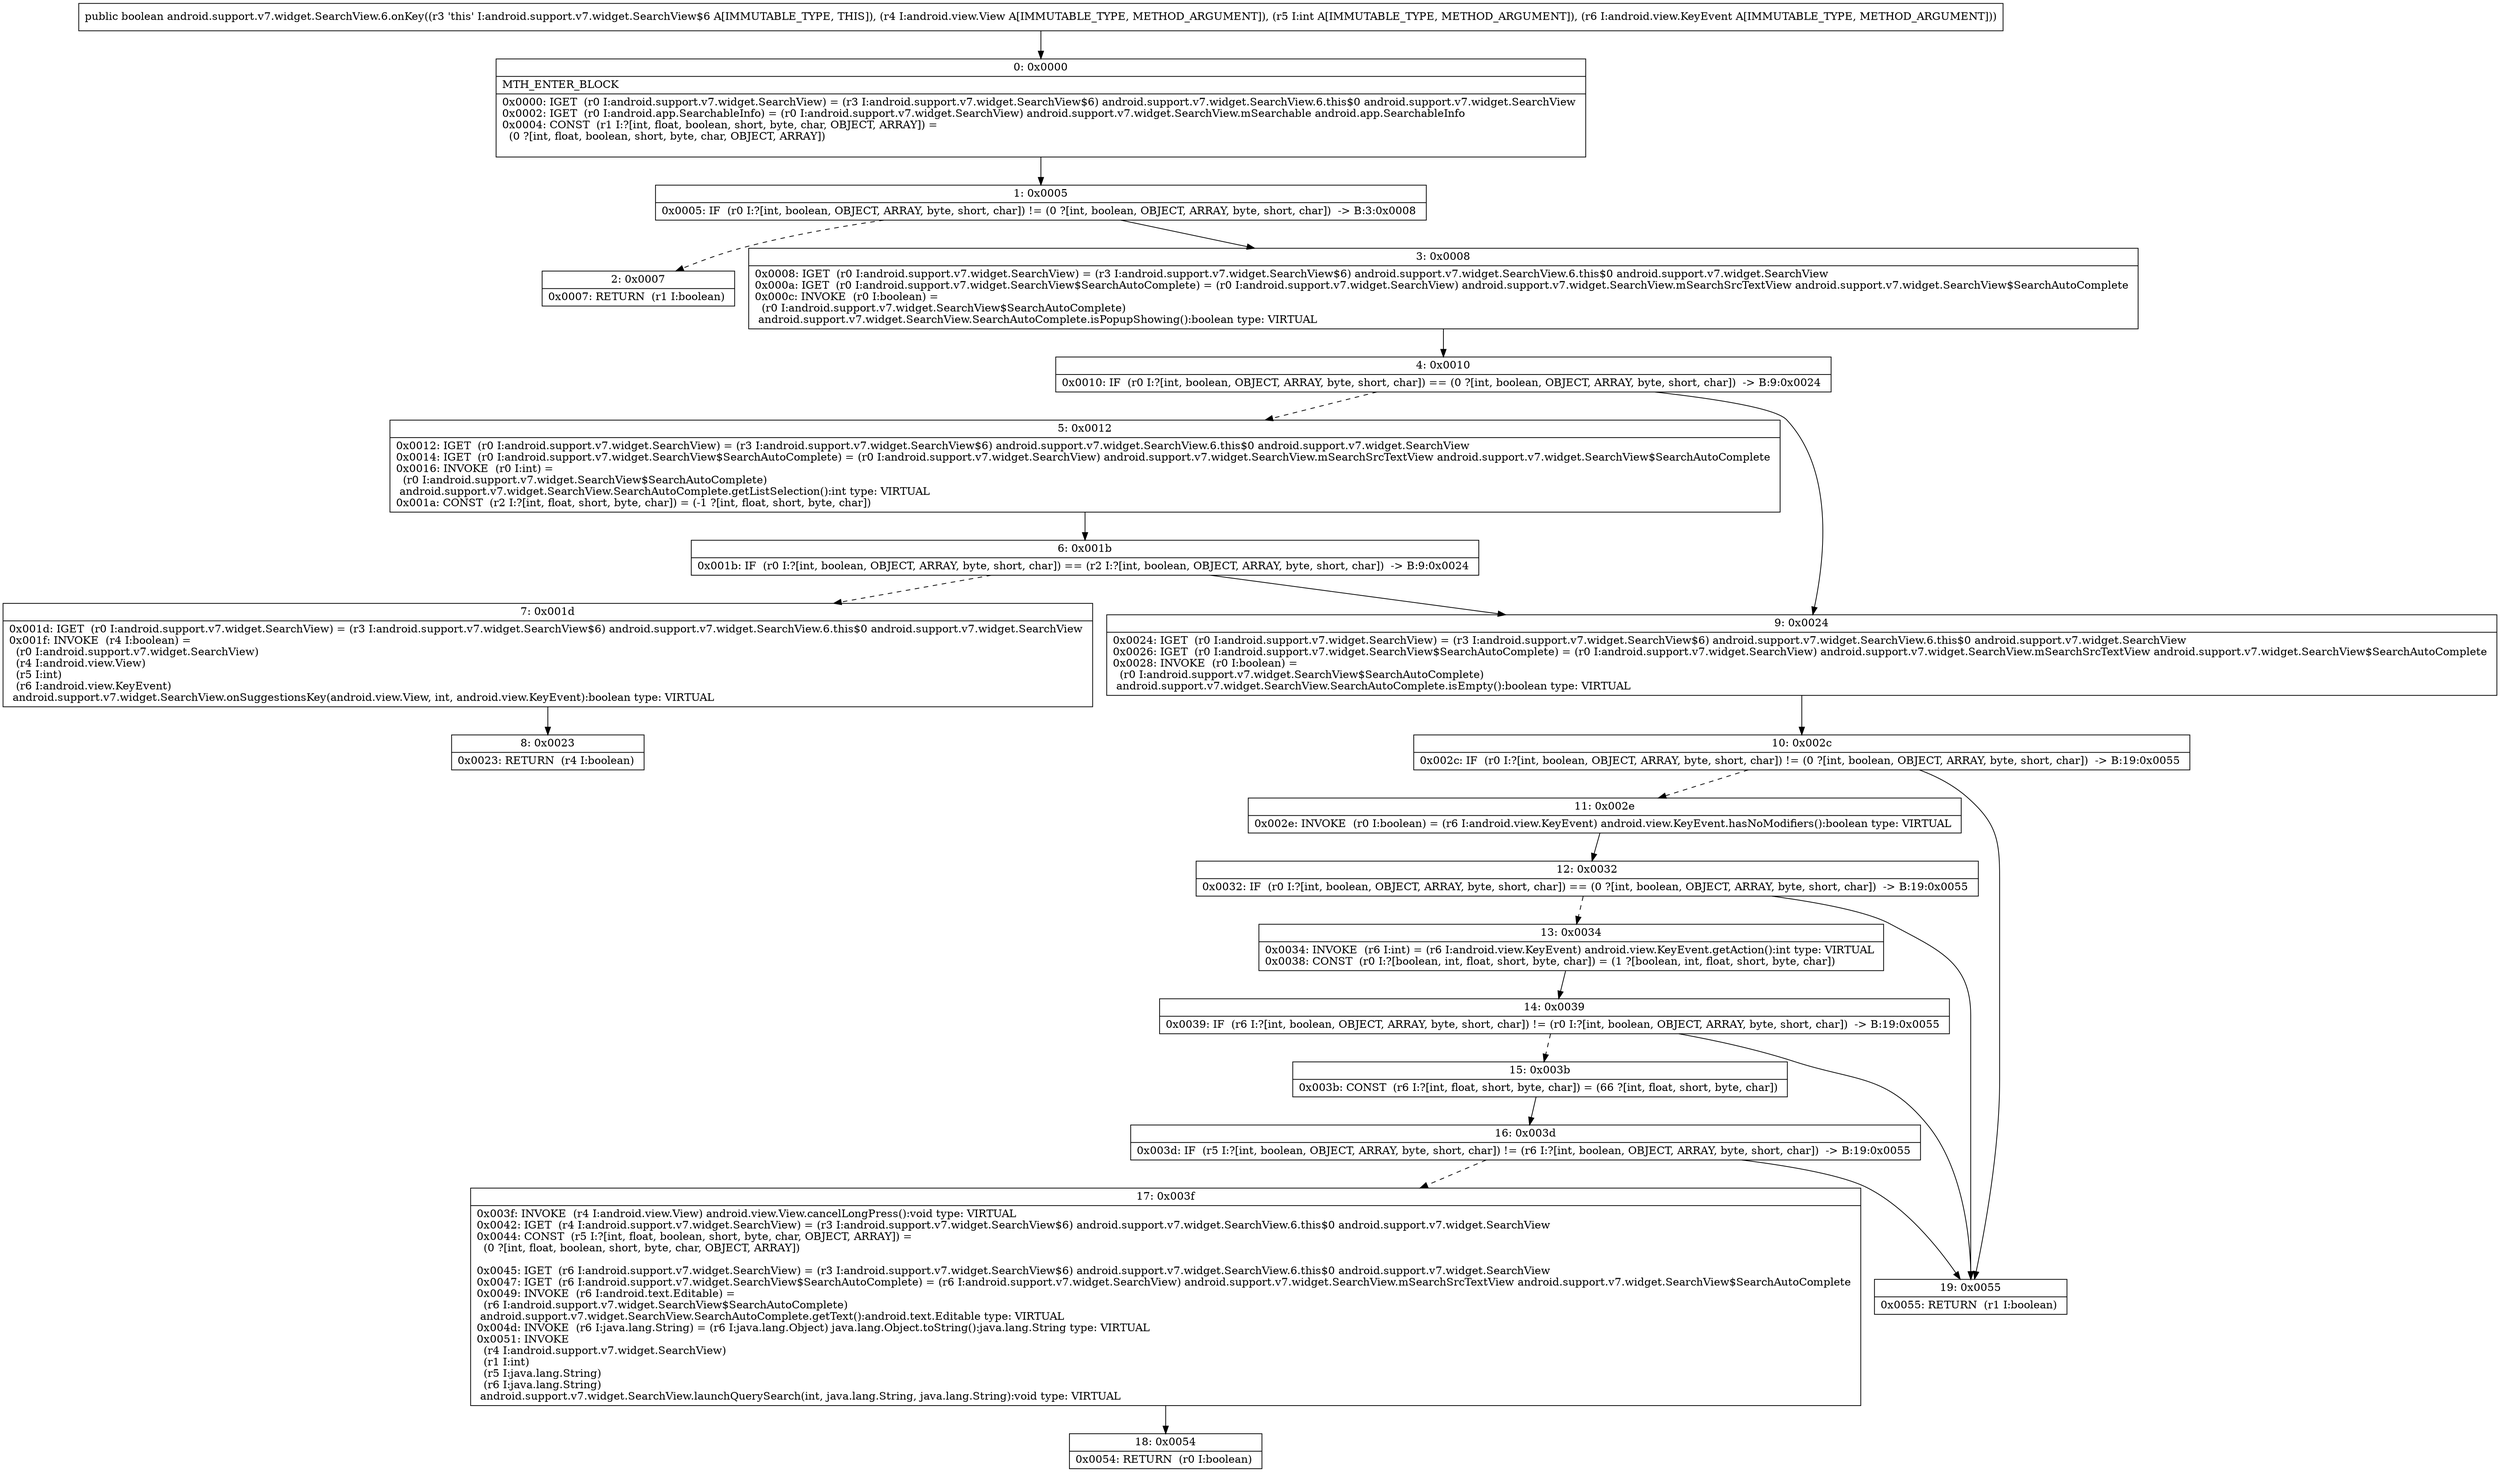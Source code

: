 digraph "CFG forandroid.support.v7.widget.SearchView.6.onKey(Landroid\/view\/View;ILandroid\/view\/KeyEvent;)Z" {
Node_0 [shape=record,label="{0\:\ 0x0000|MTH_ENTER_BLOCK\l|0x0000: IGET  (r0 I:android.support.v7.widget.SearchView) = (r3 I:android.support.v7.widget.SearchView$6) android.support.v7.widget.SearchView.6.this$0 android.support.v7.widget.SearchView \l0x0002: IGET  (r0 I:android.app.SearchableInfo) = (r0 I:android.support.v7.widget.SearchView) android.support.v7.widget.SearchView.mSearchable android.app.SearchableInfo \l0x0004: CONST  (r1 I:?[int, float, boolean, short, byte, char, OBJECT, ARRAY]) = \l  (0 ?[int, float, boolean, short, byte, char, OBJECT, ARRAY])\l \l}"];
Node_1 [shape=record,label="{1\:\ 0x0005|0x0005: IF  (r0 I:?[int, boolean, OBJECT, ARRAY, byte, short, char]) != (0 ?[int, boolean, OBJECT, ARRAY, byte, short, char])  \-\> B:3:0x0008 \l}"];
Node_2 [shape=record,label="{2\:\ 0x0007|0x0007: RETURN  (r1 I:boolean) \l}"];
Node_3 [shape=record,label="{3\:\ 0x0008|0x0008: IGET  (r0 I:android.support.v7.widget.SearchView) = (r3 I:android.support.v7.widget.SearchView$6) android.support.v7.widget.SearchView.6.this$0 android.support.v7.widget.SearchView \l0x000a: IGET  (r0 I:android.support.v7.widget.SearchView$SearchAutoComplete) = (r0 I:android.support.v7.widget.SearchView) android.support.v7.widget.SearchView.mSearchSrcTextView android.support.v7.widget.SearchView$SearchAutoComplete \l0x000c: INVOKE  (r0 I:boolean) = \l  (r0 I:android.support.v7.widget.SearchView$SearchAutoComplete)\l android.support.v7.widget.SearchView.SearchAutoComplete.isPopupShowing():boolean type: VIRTUAL \l}"];
Node_4 [shape=record,label="{4\:\ 0x0010|0x0010: IF  (r0 I:?[int, boolean, OBJECT, ARRAY, byte, short, char]) == (0 ?[int, boolean, OBJECT, ARRAY, byte, short, char])  \-\> B:9:0x0024 \l}"];
Node_5 [shape=record,label="{5\:\ 0x0012|0x0012: IGET  (r0 I:android.support.v7.widget.SearchView) = (r3 I:android.support.v7.widget.SearchView$6) android.support.v7.widget.SearchView.6.this$0 android.support.v7.widget.SearchView \l0x0014: IGET  (r0 I:android.support.v7.widget.SearchView$SearchAutoComplete) = (r0 I:android.support.v7.widget.SearchView) android.support.v7.widget.SearchView.mSearchSrcTextView android.support.v7.widget.SearchView$SearchAutoComplete \l0x0016: INVOKE  (r0 I:int) = \l  (r0 I:android.support.v7.widget.SearchView$SearchAutoComplete)\l android.support.v7.widget.SearchView.SearchAutoComplete.getListSelection():int type: VIRTUAL \l0x001a: CONST  (r2 I:?[int, float, short, byte, char]) = (\-1 ?[int, float, short, byte, char]) \l}"];
Node_6 [shape=record,label="{6\:\ 0x001b|0x001b: IF  (r0 I:?[int, boolean, OBJECT, ARRAY, byte, short, char]) == (r2 I:?[int, boolean, OBJECT, ARRAY, byte, short, char])  \-\> B:9:0x0024 \l}"];
Node_7 [shape=record,label="{7\:\ 0x001d|0x001d: IGET  (r0 I:android.support.v7.widget.SearchView) = (r3 I:android.support.v7.widget.SearchView$6) android.support.v7.widget.SearchView.6.this$0 android.support.v7.widget.SearchView \l0x001f: INVOKE  (r4 I:boolean) = \l  (r0 I:android.support.v7.widget.SearchView)\l  (r4 I:android.view.View)\l  (r5 I:int)\l  (r6 I:android.view.KeyEvent)\l android.support.v7.widget.SearchView.onSuggestionsKey(android.view.View, int, android.view.KeyEvent):boolean type: VIRTUAL \l}"];
Node_8 [shape=record,label="{8\:\ 0x0023|0x0023: RETURN  (r4 I:boolean) \l}"];
Node_9 [shape=record,label="{9\:\ 0x0024|0x0024: IGET  (r0 I:android.support.v7.widget.SearchView) = (r3 I:android.support.v7.widget.SearchView$6) android.support.v7.widget.SearchView.6.this$0 android.support.v7.widget.SearchView \l0x0026: IGET  (r0 I:android.support.v7.widget.SearchView$SearchAutoComplete) = (r0 I:android.support.v7.widget.SearchView) android.support.v7.widget.SearchView.mSearchSrcTextView android.support.v7.widget.SearchView$SearchAutoComplete \l0x0028: INVOKE  (r0 I:boolean) = \l  (r0 I:android.support.v7.widget.SearchView$SearchAutoComplete)\l android.support.v7.widget.SearchView.SearchAutoComplete.isEmpty():boolean type: VIRTUAL \l}"];
Node_10 [shape=record,label="{10\:\ 0x002c|0x002c: IF  (r0 I:?[int, boolean, OBJECT, ARRAY, byte, short, char]) != (0 ?[int, boolean, OBJECT, ARRAY, byte, short, char])  \-\> B:19:0x0055 \l}"];
Node_11 [shape=record,label="{11\:\ 0x002e|0x002e: INVOKE  (r0 I:boolean) = (r6 I:android.view.KeyEvent) android.view.KeyEvent.hasNoModifiers():boolean type: VIRTUAL \l}"];
Node_12 [shape=record,label="{12\:\ 0x0032|0x0032: IF  (r0 I:?[int, boolean, OBJECT, ARRAY, byte, short, char]) == (0 ?[int, boolean, OBJECT, ARRAY, byte, short, char])  \-\> B:19:0x0055 \l}"];
Node_13 [shape=record,label="{13\:\ 0x0034|0x0034: INVOKE  (r6 I:int) = (r6 I:android.view.KeyEvent) android.view.KeyEvent.getAction():int type: VIRTUAL \l0x0038: CONST  (r0 I:?[boolean, int, float, short, byte, char]) = (1 ?[boolean, int, float, short, byte, char]) \l}"];
Node_14 [shape=record,label="{14\:\ 0x0039|0x0039: IF  (r6 I:?[int, boolean, OBJECT, ARRAY, byte, short, char]) != (r0 I:?[int, boolean, OBJECT, ARRAY, byte, short, char])  \-\> B:19:0x0055 \l}"];
Node_15 [shape=record,label="{15\:\ 0x003b|0x003b: CONST  (r6 I:?[int, float, short, byte, char]) = (66 ?[int, float, short, byte, char]) \l}"];
Node_16 [shape=record,label="{16\:\ 0x003d|0x003d: IF  (r5 I:?[int, boolean, OBJECT, ARRAY, byte, short, char]) != (r6 I:?[int, boolean, OBJECT, ARRAY, byte, short, char])  \-\> B:19:0x0055 \l}"];
Node_17 [shape=record,label="{17\:\ 0x003f|0x003f: INVOKE  (r4 I:android.view.View) android.view.View.cancelLongPress():void type: VIRTUAL \l0x0042: IGET  (r4 I:android.support.v7.widget.SearchView) = (r3 I:android.support.v7.widget.SearchView$6) android.support.v7.widget.SearchView.6.this$0 android.support.v7.widget.SearchView \l0x0044: CONST  (r5 I:?[int, float, boolean, short, byte, char, OBJECT, ARRAY]) = \l  (0 ?[int, float, boolean, short, byte, char, OBJECT, ARRAY])\l \l0x0045: IGET  (r6 I:android.support.v7.widget.SearchView) = (r3 I:android.support.v7.widget.SearchView$6) android.support.v7.widget.SearchView.6.this$0 android.support.v7.widget.SearchView \l0x0047: IGET  (r6 I:android.support.v7.widget.SearchView$SearchAutoComplete) = (r6 I:android.support.v7.widget.SearchView) android.support.v7.widget.SearchView.mSearchSrcTextView android.support.v7.widget.SearchView$SearchAutoComplete \l0x0049: INVOKE  (r6 I:android.text.Editable) = \l  (r6 I:android.support.v7.widget.SearchView$SearchAutoComplete)\l android.support.v7.widget.SearchView.SearchAutoComplete.getText():android.text.Editable type: VIRTUAL \l0x004d: INVOKE  (r6 I:java.lang.String) = (r6 I:java.lang.Object) java.lang.Object.toString():java.lang.String type: VIRTUAL \l0x0051: INVOKE  \l  (r4 I:android.support.v7.widget.SearchView)\l  (r1 I:int)\l  (r5 I:java.lang.String)\l  (r6 I:java.lang.String)\l android.support.v7.widget.SearchView.launchQuerySearch(int, java.lang.String, java.lang.String):void type: VIRTUAL \l}"];
Node_18 [shape=record,label="{18\:\ 0x0054|0x0054: RETURN  (r0 I:boolean) \l}"];
Node_19 [shape=record,label="{19\:\ 0x0055|0x0055: RETURN  (r1 I:boolean) \l}"];
MethodNode[shape=record,label="{public boolean android.support.v7.widget.SearchView.6.onKey((r3 'this' I:android.support.v7.widget.SearchView$6 A[IMMUTABLE_TYPE, THIS]), (r4 I:android.view.View A[IMMUTABLE_TYPE, METHOD_ARGUMENT]), (r5 I:int A[IMMUTABLE_TYPE, METHOD_ARGUMENT]), (r6 I:android.view.KeyEvent A[IMMUTABLE_TYPE, METHOD_ARGUMENT])) }"];
MethodNode -> Node_0;
Node_0 -> Node_1;
Node_1 -> Node_2[style=dashed];
Node_1 -> Node_3;
Node_3 -> Node_4;
Node_4 -> Node_5[style=dashed];
Node_4 -> Node_9;
Node_5 -> Node_6;
Node_6 -> Node_7[style=dashed];
Node_6 -> Node_9;
Node_7 -> Node_8;
Node_9 -> Node_10;
Node_10 -> Node_11[style=dashed];
Node_10 -> Node_19;
Node_11 -> Node_12;
Node_12 -> Node_13[style=dashed];
Node_12 -> Node_19;
Node_13 -> Node_14;
Node_14 -> Node_15[style=dashed];
Node_14 -> Node_19;
Node_15 -> Node_16;
Node_16 -> Node_17[style=dashed];
Node_16 -> Node_19;
Node_17 -> Node_18;
}

